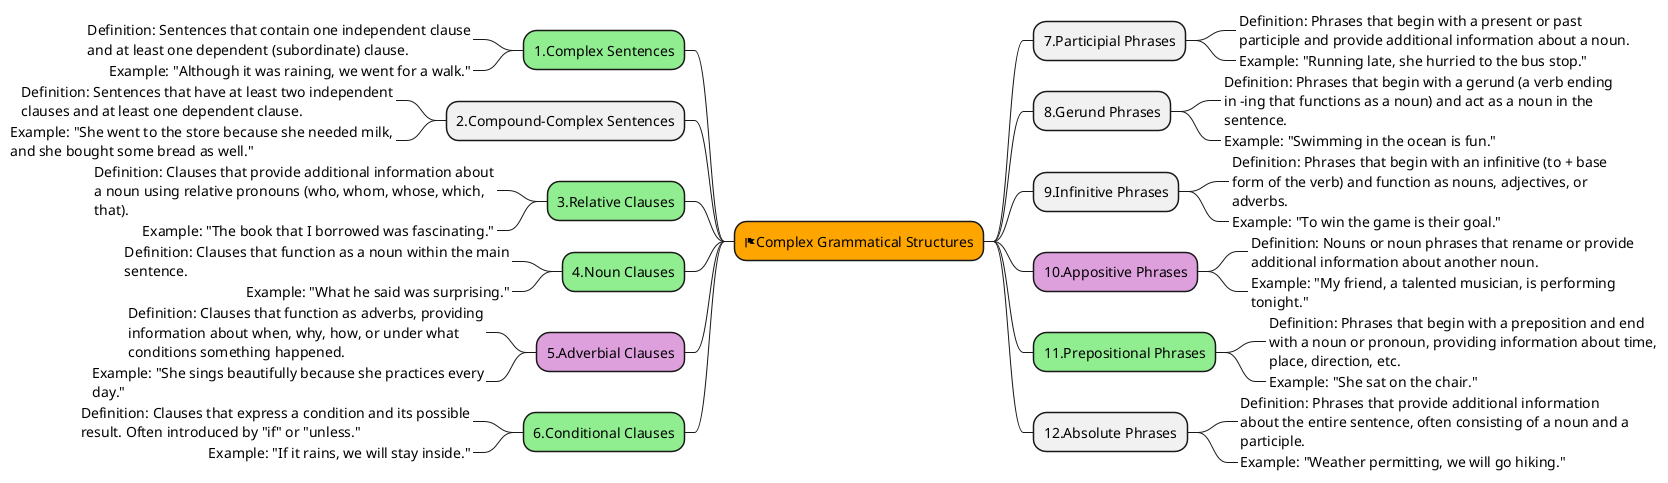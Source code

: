 @startmindmap
<style>
element {
  MaximumWidth 400
}
mindmapDiagram {
  .highlight {
    BackgroundColor lightgreen
  }
  .uncertain {
    BackgroundColor plum
  }
}
</style>

*[#orange] <&flag>Complex Grammatical Structures
left side
** 1.Complex Sentences <<highlight>>
***_ Definition: Sentences that contain one independent clause and at least one dependent (subordinate) clause.
***_ Example: "Although it was raining, we went for a walk."

** 2.Compound-Complex Sentences
***_ Definition: Sentences that have at least two independent clauses and at least one dependent clause.
***_ Example: "She went to the store because she needed milk, and she bought some bread as well."

** 3.Relative Clauses <<highlight>>
***_ Definition: Clauses that provide additional information about a noun using relative pronouns (who, whom, whose, which, that).
***_ Example: "The book that I borrowed was fascinating."

** 4.Noun Clauses <<highlight>>
***_ Definition: Clauses that function as a noun within the main sentence.
***_ Example: "What he said was surprising."

** 5.Adverbial Clauses <<uncertain>>
***_ Definition: Clauses that function as adverbs, providing information about when, why, how, or under what conditions something happened.
***_ Example: "She sings beautifully because she practices every day."

** 6.Conditional Clauses <<highlight>>
***_ Definition: Clauses that express a condition and its possible result. Often introduced by "if" or "unless."
***_ Example: "If it rains, we will stay inside."

right side
** 7.Participial Phrases
***_ Definition: Phrases that begin with a present or past participle and provide additional information about a noun.
***_ Example: "Running late, she hurried to the bus stop."

** 8.Gerund Phrases
***_ Definition: Phrases that begin with a gerund (a verb ending in -ing that functions as a noun) and act as a noun in the sentence.
***_ Example: "Swimming in the ocean is fun."

** 9.Infinitive Phrases
***_ Definition: Phrases that begin with an infinitive (to + base form of the verb) and function as nouns, adjectives, or adverbs.
***_ Example: "To win the game is their goal."

** 10.Appositive Phrases <<uncertain>>
***_ Definition: Nouns or noun phrases that rename or provide additional information about another noun.
***_ Example: "My friend, a talented musician, is performing tonight."

** 11.Prepositional Phrases <<highlight>>
***_ Definition: Phrases that begin with a preposition and end with a noun or pronoun, providing information about time, place, direction, etc.
***_ Example: "She sat on the chair."

** 12.Absolute Phrases
***_ Definition: Phrases that provide additional information about the entire sentence, often consisting of a noun and a participle.
***_ Example: "Weather permitting, we will go hiking."

@endmindmap
